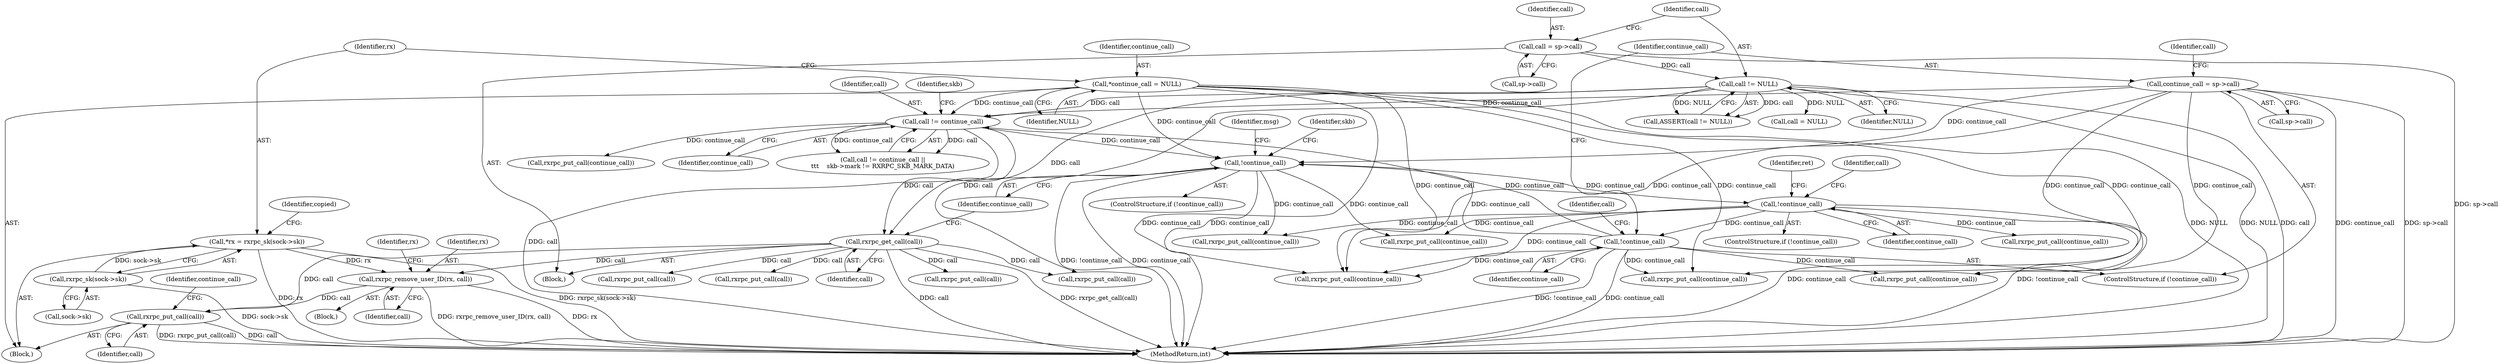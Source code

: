 digraph "0_linux_f3d3342602f8bcbf37d7c46641cb9bca7618eb1c_29@pointer" {
"1000917" [label="(Call,rxrpc_remove_user_ID(rx, call))"];
"1000133" [label="(Call,*rx = rxrpc_sk(sock->sk))"];
"1000135" [label="(Call,rxrpc_sk(sock->sk))"];
"1000395" [label="(Call,rxrpc_get_call(call))"];
"1000374" [label="(Call,call != continue_call)"];
"1000321" [label="(Call,call != NULL)"];
"1000315" [label="(Call,call = sp->call)"];
"1000129" [label="(Call,*continue_call = NULL)"];
"1000646" [label="(Call,continue_call = sp->call)"];
"1000644" [label="(Call,!continue_call)"];
"1000464" [label="(Call,!continue_call)"];
"1000398" [label="(Call,!continue_call)"];
"1000925" [label="(Call,rxrpc_put_call(call))"];
"1000948" [label="(Call,rxrpc_put_call(continue_call))"];
"1000923" [label="(Identifier,rx)"];
"1000316" [label="(Identifier,call)"];
"1000653" [label="(Identifier,call)"];
"1000654" [label="(Call,call = NULL)"];
"1000321" [label="(Call,call != NULL)"];
"1000646" [label="(Call,continue_call = sp->call)"];
"1000645" [label="(Identifier,continue_call)"];
"1000900" [label="(Block,)"];
"1000375" [label="(Identifier,call)"];
"1000388" [label="(Call,rxrpc_put_call(continue_call))"];
"1000322" [label="(Identifier,call)"];
"1000492" [label="(Identifier,call)"];
"1000465" [label="(Identifier,continue_call)"];
"1000317" [label="(Call,sp->call)"];
"1000965" [label="(Call,rxrpc_put_call(continue_call))"];
"1000919" [label="(Identifier,call)"];
"1000376" [label="(Identifier,continue_call)"];
"1000926" [label="(Identifier,call)"];
"1000997" [label="(Call,rxrpc_put_call(continue_call))"];
"1000379" [label="(Identifier,skb)"];
"1000315" [label="(Call,call = sp->call)"];
"1000395" [label="(Call,rxrpc_get_call(call))"];
"1000468" [label="(Identifier,ret)"];
"1000131" [label="(Identifier,NULL)"];
"1000918" [label="(Identifier,rx)"];
"1000399" [label="(Identifier,continue_call)"];
"1000224" [label="(Call,rxrpc_put_call(continue_call))"];
"1000928" [label="(Identifier,continue_call)"];
"1000944" [label="(Call,rxrpc_put_call(call))"];
"1000464" [label="(Call,!continue_call)"];
"1000445" [label="(Identifier,skb)"];
"1000976" [label="(Call,rxrpc_put_call(call))"];
"1000652" [label="(Call,rxrpc_put_call(call))"];
"1000374" [label="(Call,call != continue_call)"];
"1000323" [label="(Identifier,NULL)"];
"1000130" [label="(Identifier,continue_call)"];
"1000129" [label="(Call,*continue_call = NULL)"];
"1000647" [label="(Identifier,continue_call)"];
"1000648" [label="(Call,sp->call)"];
"1000711" [label="(Call,rxrpc_put_call(continue_call))"];
"1000463" [label="(ControlStructure,if (!continue_call))"];
"1000643" [label="(ControlStructure,if (!continue_call))"];
"1001010" [label="(MethodReturn,int)"];
"1000917" [label="(Call,rxrpc_remove_user_ID(rx, call))"];
"1000136" [label="(Call,sock->sk)"];
"1000197" [label="(Block,)"];
"1000644" [label="(Call,!continue_call)"];
"1000398" [label="(Call,!continue_call)"];
"1000147" [label="(Identifier,copied)"];
"1000707" [label="(Call,rxrpc_put_call(call))"];
"1000133" [label="(Call,*rx = rxrpc_sk(sock->sk))"];
"1000396" [label="(Identifier,call)"];
"1000373" [label="(Call,call != continue_call ||\n\t\t\t    skb->mark != RXRPC_SKB_MARK_DATA)"];
"1000320" [label="(Call,ASSERT(call != NULL))"];
"1000404" [label="(Identifier,msg)"];
"1000397" [label="(ControlStructure,if (!continue_call))"];
"1000925" [label="(Call,rxrpc_put_call(call))"];
"1000929" [label="(Call,rxrpc_put_call(continue_call))"];
"1000655" [label="(Identifier,call)"];
"1000135" [label="(Call,rxrpc_sk(sock->sk))"];
"1000122" [label="(Block,)"];
"1000134" [label="(Identifier,rx)"];
"1000917" -> "1000900"  [label="AST: "];
"1000917" -> "1000919"  [label="CFG: "];
"1000918" -> "1000917"  [label="AST: "];
"1000919" -> "1000917"  [label="AST: "];
"1000923" -> "1000917"  [label="CFG: "];
"1000917" -> "1001010"  [label="DDG: rx"];
"1000917" -> "1001010"  [label="DDG: rxrpc_remove_user_ID(rx, call)"];
"1000133" -> "1000917"  [label="DDG: rx"];
"1000395" -> "1000917"  [label="DDG: call"];
"1000917" -> "1000925"  [label="DDG: call"];
"1000133" -> "1000122"  [label="AST: "];
"1000133" -> "1000135"  [label="CFG: "];
"1000134" -> "1000133"  [label="AST: "];
"1000135" -> "1000133"  [label="AST: "];
"1000147" -> "1000133"  [label="CFG: "];
"1000133" -> "1001010"  [label="DDG: rx"];
"1000133" -> "1001010"  [label="DDG: rxrpc_sk(sock->sk)"];
"1000135" -> "1000133"  [label="DDG: sock->sk"];
"1000135" -> "1000136"  [label="CFG: "];
"1000136" -> "1000135"  [label="AST: "];
"1000135" -> "1001010"  [label="DDG: sock->sk"];
"1000395" -> "1000197"  [label="AST: "];
"1000395" -> "1000396"  [label="CFG: "];
"1000396" -> "1000395"  [label="AST: "];
"1000399" -> "1000395"  [label="CFG: "];
"1000395" -> "1001010"  [label="DDG: call"];
"1000395" -> "1001010"  [label="DDG: rxrpc_get_call(call)"];
"1000374" -> "1000395"  [label="DDG: call"];
"1000321" -> "1000395"  [label="DDG: call"];
"1000395" -> "1000652"  [label="DDG: call"];
"1000395" -> "1000707"  [label="DDG: call"];
"1000395" -> "1000925"  [label="DDG: call"];
"1000395" -> "1000944"  [label="DDG: call"];
"1000395" -> "1000976"  [label="DDG: call"];
"1000374" -> "1000373"  [label="AST: "];
"1000374" -> "1000376"  [label="CFG: "];
"1000375" -> "1000374"  [label="AST: "];
"1000376" -> "1000374"  [label="AST: "];
"1000379" -> "1000374"  [label="CFG: "];
"1000373" -> "1000374"  [label="CFG: "];
"1000374" -> "1001010"  [label="DDG: call"];
"1000374" -> "1000373"  [label="DDG: call"];
"1000374" -> "1000373"  [label="DDG: continue_call"];
"1000321" -> "1000374"  [label="DDG: call"];
"1000129" -> "1000374"  [label="DDG: continue_call"];
"1000646" -> "1000374"  [label="DDG: continue_call"];
"1000644" -> "1000374"  [label="DDG: continue_call"];
"1000374" -> "1000388"  [label="DDG: continue_call"];
"1000374" -> "1000398"  [label="DDG: continue_call"];
"1000321" -> "1000320"  [label="AST: "];
"1000321" -> "1000323"  [label="CFG: "];
"1000322" -> "1000321"  [label="AST: "];
"1000323" -> "1000321"  [label="AST: "];
"1000320" -> "1000321"  [label="CFG: "];
"1000321" -> "1001010"  [label="DDG: call"];
"1000321" -> "1001010"  [label="DDG: NULL"];
"1000321" -> "1000320"  [label="DDG: call"];
"1000321" -> "1000320"  [label="DDG: NULL"];
"1000315" -> "1000321"  [label="DDG: call"];
"1000321" -> "1000654"  [label="DDG: NULL"];
"1000321" -> "1000707"  [label="DDG: call"];
"1000315" -> "1000197"  [label="AST: "];
"1000315" -> "1000317"  [label="CFG: "];
"1000316" -> "1000315"  [label="AST: "];
"1000317" -> "1000315"  [label="AST: "];
"1000322" -> "1000315"  [label="CFG: "];
"1000315" -> "1001010"  [label="DDG: sp->call"];
"1000129" -> "1000122"  [label="AST: "];
"1000129" -> "1000131"  [label="CFG: "];
"1000130" -> "1000129"  [label="AST: "];
"1000131" -> "1000129"  [label="AST: "];
"1000134" -> "1000129"  [label="CFG: "];
"1000129" -> "1001010"  [label="DDG: continue_call"];
"1000129" -> "1001010"  [label="DDG: NULL"];
"1000129" -> "1000224"  [label="DDG: continue_call"];
"1000129" -> "1000398"  [label="DDG: continue_call"];
"1000129" -> "1000711"  [label="DDG: continue_call"];
"1000129" -> "1000997"  [label="DDG: continue_call"];
"1000646" -> "1000643"  [label="AST: "];
"1000646" -> "1000648"  [label="CFG: "];
"1000647" -> "1000646"  [label="AST: "];
"1000648" -> "1000646"  [label="AST: "];
"1000655" -> "1000646"  [label="CFG: "];
"1000646" -> "1001010"  [label="DDG: continue_call"];
"1000646" -> "1001010"  [label="DDG: sp->call"];
"1000646" -> "1000224"  [label="DDG: continue_call"];
"1000646" -> "1000398"  [label="DDG: continue_call"];
"1000646" -> "1000711"  [label="DDG: continue_call"];
"1000646" -> "1000997"  [label="DDG: continue_call"];
"1000644" -> "1000643"  [label="AST: "];
"1000644" -> "1000645"  [label="CFG: "];
"1000645" -> "1000644"  [label="AST: "];
"1000647" -> "1000644"  [label="CFG: "];
"1000653" -> "1000644"  [label="CFG: "];
"1000644" -> "1001010"  [label="DDG: !continue_call"];
"1000644" -> "1001010"  [label="DDG: continue_call"];
"1000644" -> "1000224"  [label="DDG: continue_call"];
"1000644" -> "1000398"  [label="DDG: continue_call"];
"1000464" -> "1000644"  [label="DDG: continue_call"];
"1000644" -> "1000711"  [label="DDG: continue_call"];
"1000644" -> "1000997"  [label="DDG: continue_call"];
"1000464" -> "1000463"  [label="AST: "];
"1000464" -> "1000465"  [label="CFG: "];
"1000465" -> "1000464"  [label="AST: "];
"1000468" -> "1000464"  [label="CFG: "];
"1000492" -> "1000464"  [label="CFG: "];
"1000464" -> "1001010"  [label="DDG: continue_call"];
"1000464" -> "1001010"  [label="DDG: !continue_call"];
"1000398" -> "1000464"  [label="DDG: continue_call"];
"1000464" -> "1000711"  [label="DDG: continue_call"];
"1000464" -> "1000929"  [label="DDG: continue_call"];
"1000464" -> "1000948"  [label="DDG: continue_call"];
"1000464" -> "1000965"  [label="DDG: continue_call"];
"1000398" -> "1000397"  [label="AST: "];
"1000398" -> "1000399"  [label="CFG: "];
"1000399" -> "1000398"  [label="AST: "];
"1000404" -> "1000398"  [label="CFG: "];
"1000445" -> "1000398"  [label="CFG: "];
"1000398" -> "1001010"  [label="DDG: !continue_call"];
"1000398" -> "1001010"  [label="DDG: continue_call"];
"1000398" -> "1000711"  [label="DDG: continue_call"];
"1000398" -> "1000929"  [label="DDG: continue_call"];
"1000398" -> "1000948"  [label="DDG: continue_call"];
"1000925" -> "1000122"  [label="AST: "];
"1000925" -> "1000926"  [label="CFG: "];
"1000926" -> "1000925"  [label="AST: "];
"1000928" -> "1000925"  [label="CFG: "];
"1000925" -> "1001010"  [label="DDG: call"];
"1000925" -> "1001010"  [label="DDG: rxrpc_put_call(call)"];
}
